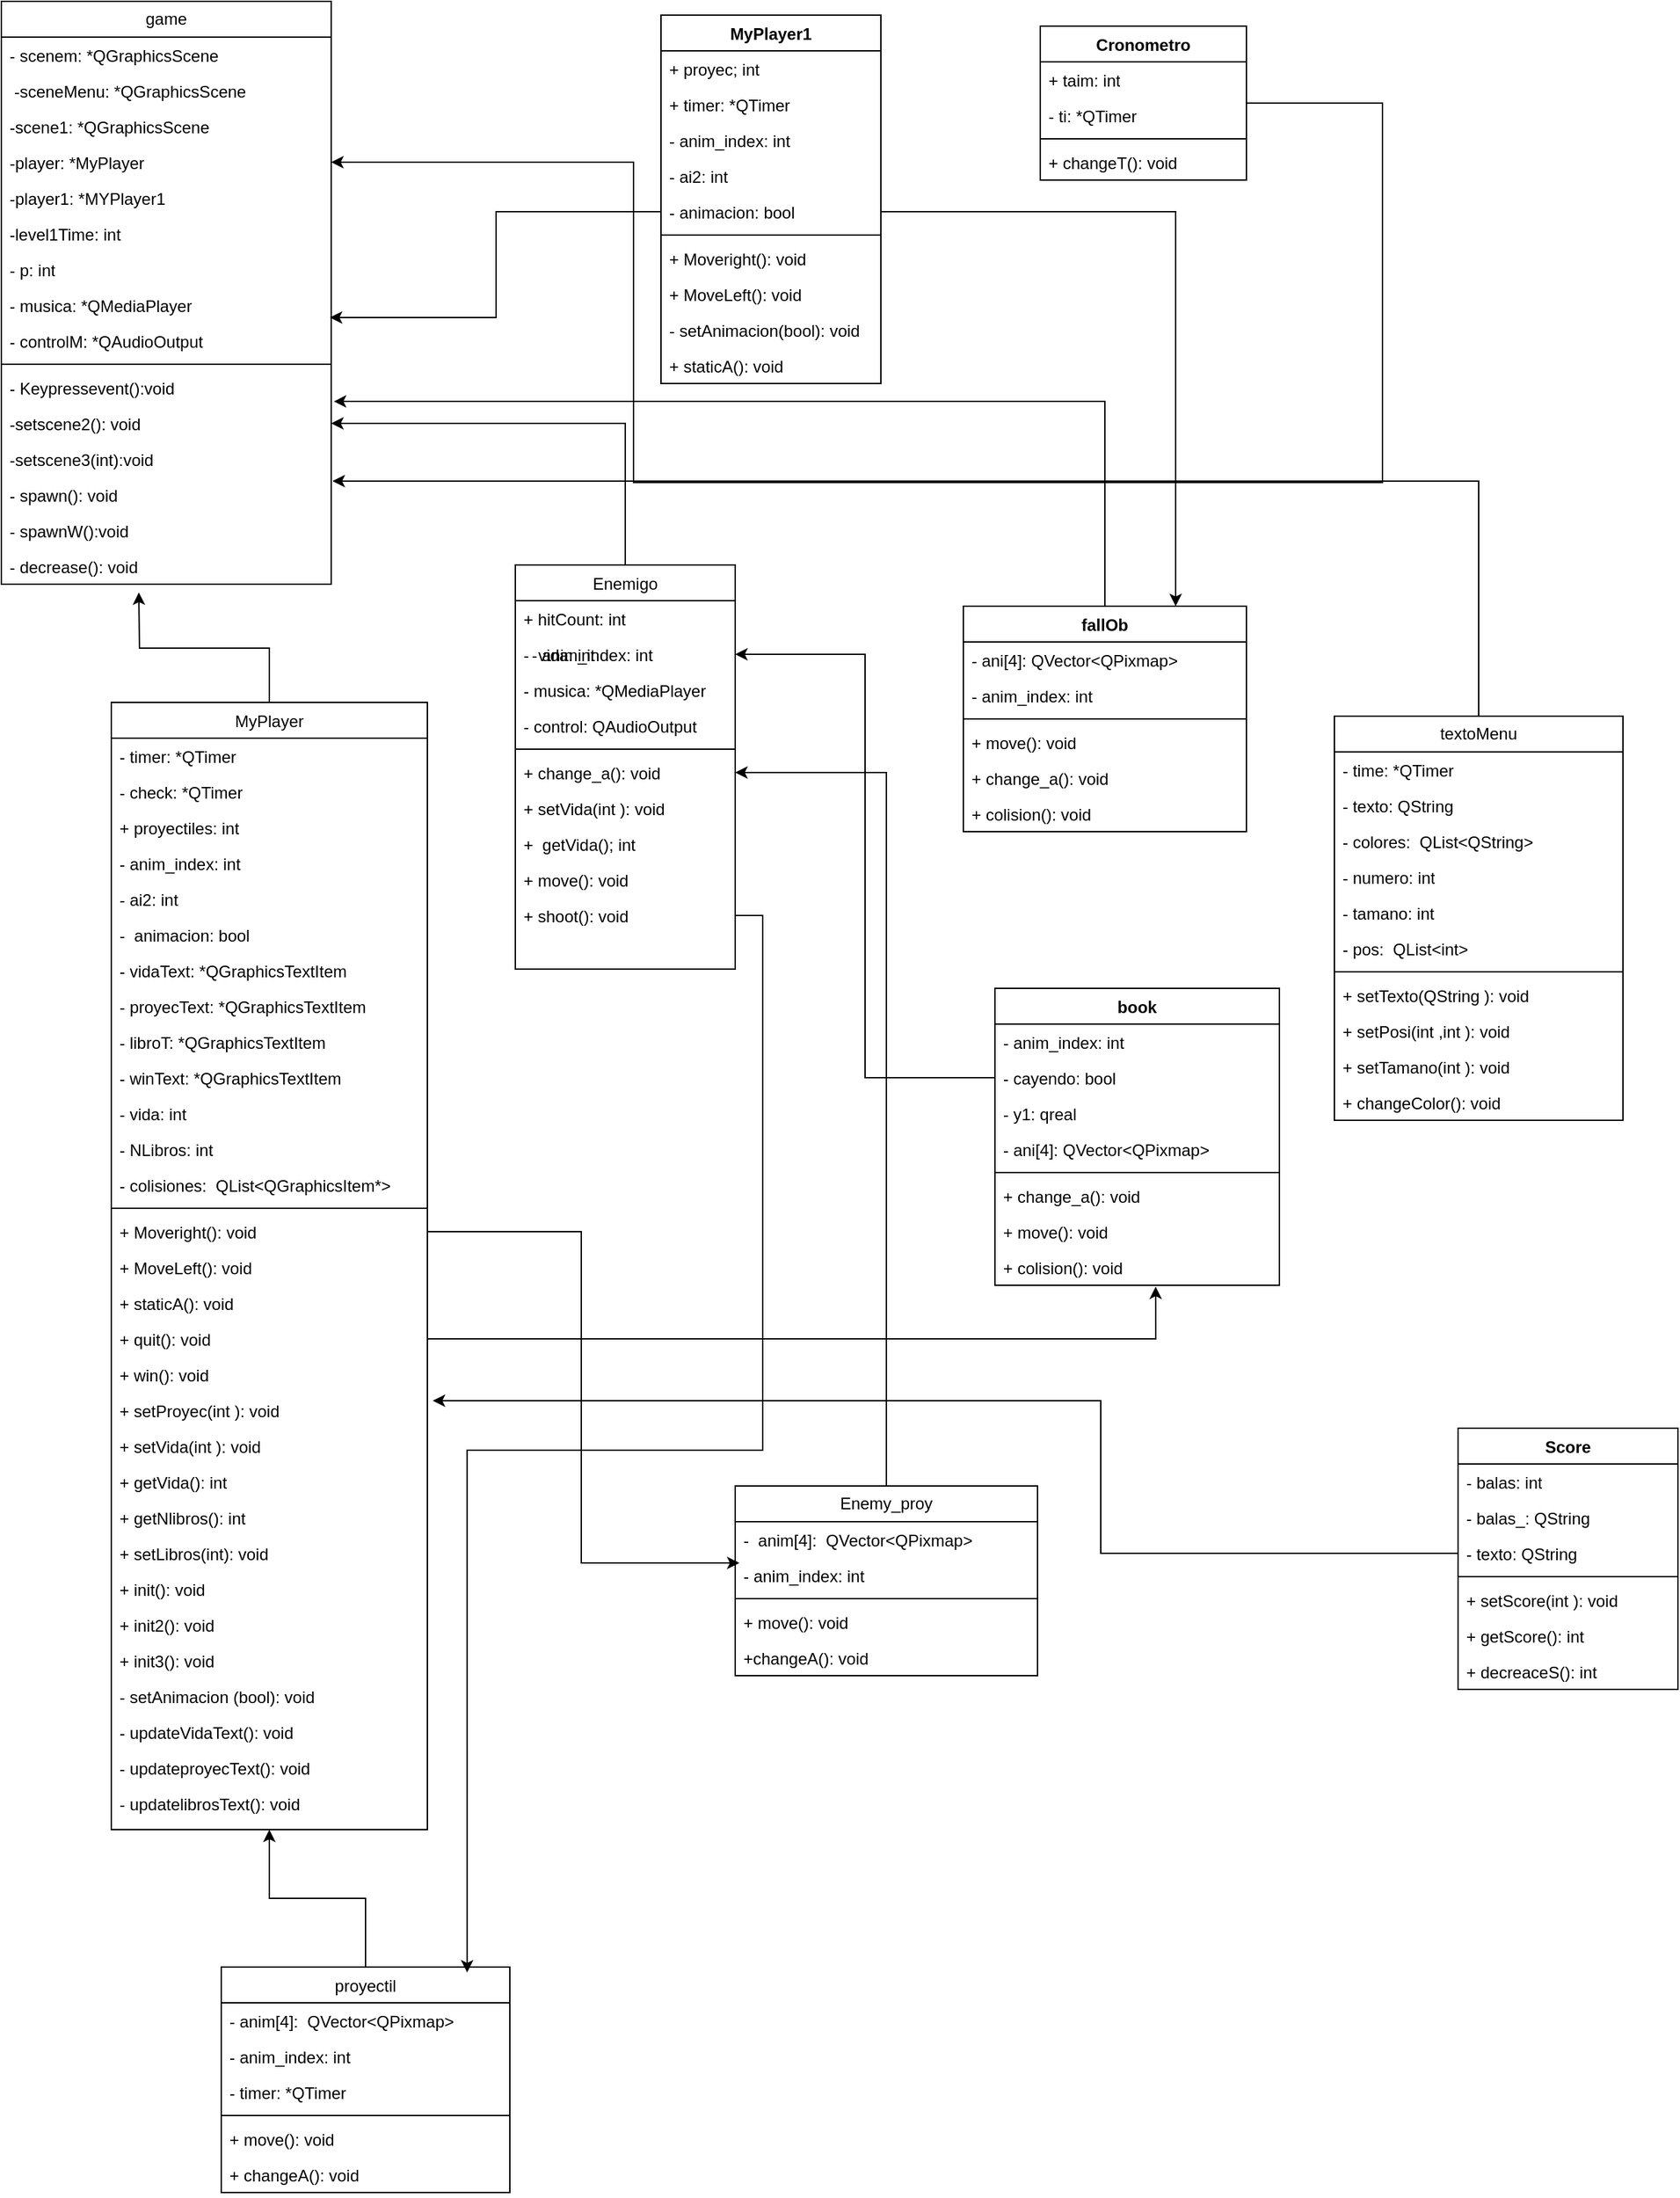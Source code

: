 <mxfile version="24.5.3" type="github">
  <diagram id="C5RBs43oDa-KdzZeNtuy" name="Page-1">
    <mxGraphModel dx="880" dy="508" grid="1" gridSize="10" guides="1" tooltips="1" connect="1" arrows="1" fold="1" page="1" pageScale="1" pageWidth="827" pageHeight="1169" math="0" shadow="0">
      <root>
        <mxCell id="WIyWlLk6GJQsqaUBKTNV-0" />
        <mxCell id="WIyWlLk6GJQsqaUBKTNV-1" parent="WIyWlLk6GJQsqaUBKTNV-0" />
        <mxCell id="uM_Ui89TfXtPDK_TG1Vt-86" style="edgeStyle=orthogonalEdgeStyle;rounded=0;orthogonalLoop=1;jettySize=auto;html=1;exitX=0.5;exitY=0;exitDx=0;exitDy=0;" edge="1" parent="WIyWlLk6GJQsqaUBKTNV-1" source="zkfFHV4jXpPFQw0GAbJ--6">
          <mxGeometry relative="1" as="geometry">
            <mxPoint x="140" y="430" as="targetPoint" />
          </mxGeometry>
        </mxCell>
        <mxCell id="zkfFHV4jXpPFQw0GAbJ--6" value="MyPlayer" style="swimlane;fontStyle=0;align=center;verticalAlign=top;childLayout=stackLayout;horizontal=1;startSize=26;horizontalStack=0;resizeParent=1;resizeLast=0;collapsible=1;marginBottom=0;rounded=0;shadow=0;strokeWidth=1;labelBackgroundColor=none;" parent="WIyWlLk6GJQsqaUBKTNV-1" vertex="1">
          <mxGeometry x="120" y="510" width="230" height="820" as="geometry">
            <mxRectangle x="120" y="510" width="160" height="26" as="alternateBounds" />
          </mxGeometry>
        </mxCell>
        <mxCell id="zkfFHV4jXpPFQw0GAbJ--7" value="- timer: *QTimer" style="text;align=left;verticalAlign=top;spacingLeft=4;spacingRight=4;overflow=hidden;rotatable=0;points=[[0,0.5],[1,0.5]];portConstraint=eastwest;labelBackgroundColor=none;" parent="zkfFHV4jXpPFQw0GAbJ--6" vertex="1">
          <mxGeometry y="26" width="230" height="26" as="geometry" />
        </mxCell>
        <mxCell id="zkfFHV4jXpPFQw0GAbJ--8" value="- check: *QTimer" style="text;align=left;verticalAlign=top;spacingLeft=4;spacingRight=4;overflow=hidden;rotatable=0;points=[[0,0.5],[1,0.5]];portConstraint=eastwest;rounded=0;shadow=0;html=0;labelBackgroundColor=none;" parent="zkfFHV4jXpPFQw0GAbJ--6" vertex="1">
          <mxGeometry y="52" width="230" height="26" as="geometry" />
        </mxCell>
        <mxCell id="uM_Ui89TfXtPDK_TG1Vt-34" value="+ proyectiles: int" style="text;strokeColor=none;fillColor=none;align=left;verticalAlign=top;spacingLeft=4;spacingRight=4;overflow=hidden;rotatable=0;points=[[0,0.5],[1,0.5]];portConstraint=eastwest;whiteSpace=wrap;html=1;" vertex="1" parent="zkfFHV4jXpPFQw0GAbJ--6">
          <mxGeometry y="78" width="230" height="26" as="geometry" />
        </mxCell>
        <mxCell id="uM_Ui89TfXtPDK_TG1Vt-37" value="-&amp;nbsp;anim_index: int" style="text;strokeColor=none;fillColor=none;align=left;verticalAlign=top;spacingLeft=4;spacingRight=4;overflow=hidden;rotatable=0;points=[[0,0.5],[1,0.5]];portConstraint=eastwest;whiteSpace=wrap;html=1;" vertex="1" parent="zkfFHV4jXpPFQw0GAbJ--6">
          <mxGeometry y="104" width="230" height="26" as="geometry" />
        </mxCell>
        <mxCell id="uM_Ui89TfXtPDK_TG1Vt-43" value="-&amp;nbsp;ai2: int" style="text;strokeColor=none;fillColor=none;align=left;verticalAlign=top;spacingLeft=4;spacingRight=4;overflow=hidden;rotatable=0;points=[[0,0.5],[1,0.5]];portConstraint=eastwest;whiteSpace=wrap;html=1;" vertex="1" parent="zkfFHV4jXpPFQw0GAbJ--6">
          <mxGeometry y="130" width="230" height="26" as="geometry" />
        </mxCell>
        <mxCell id="uM_Ui89TfXtPDK_TG1Vt-44" value="-&amp;nbsp; animacion: bool" style="text;strokeColor=none;fillColor=none;align=left;verticalAlign=top;spacingLeft=4;spacingRight=4;overflow=hidden;rotatable=0;points=[[0,0.5],[1,0.5]];portConstraint=eastwest;whiteSpace=wrap;html=1;" vertex="1" parent="zkfFHV4jXpPFQw0GAbJ--6">
          <mxGeometry y="156" width="230" height="26" as="geometry" />
        </mxCell>
        <mxCell id="uM_Ui89TfXtPDK_TG1Vt-45" value="- vidaText: *QGraphicsTextItem" style="text;strokeColor=none;fillColor=none;align=left;verticalAlign=top;spacingLeft=4;spacingRight=4;overflow=hidden;rotatable=0;points=[[0,0.5],[1,0.5]];portConstraint=eastwest;whiteSpace=wrap;html=1;" vertex="1" parent="zkfFHV4jXpPFQw0GAbJ--6">
          <mxGeometry y="182" width="230" height="26" as="geometry" />
        </mxCell>
        <mxCell id="uM_Ui89TfXtPDK_TG1Vt-46" value="-&amp;nbsp;proyecText: *QGraphicsTextItem" style="text;strokeColor=none;fillColor=none;align=left;verticalAlign=top;spacingLeft=4;spacingRight=4;overflow=hidden;rotatable=0;points=[[0,0.5],[1,0.5]];portConstraint=eastwest;whiteSpace=wrap;html=1;" vertex="1" parent="zkfFHV4jXpPFQw0GAbJ--6">
          <mxGeometry y="208" width="230" height="26" as="geometry" />
        </mxCell>
        <mxCell id="uM_Ui89TfXtPDK_TG1Vt-47" value="-&amp;nbsp;libroT: *QGraphicsTextItem" style="text;strokeColor=none;fillColor=none;align=left;verticalAlign=top;spacingLeft=4;spacingRight=4;overflow=hidden;rotatable=0;points=[[0,0.5],[1,0.5]];portConstraint=eastwest;whiteSpace=wrap;html=1;" vertex="1" parent="zkfFHV4jXpPFQw0GAbJ--6">
          <mxGeometry y="234" width="230" height="26" as="geometry" />
        </mxCell>
        <mxCell id="uM_Ui89TfXtPDK_TG1Vt-48" value="-&amp;nbsp;winText: *QGraphicsTextItem" style="text;strokeColor=none;fillColor=none;align=left;verticalAlign=top;spacingLeft=4;spacingRight=4;overflow=hidden;rotatable=0;points=[[0,0.5],[1,0.5]];portConstraint=eastwest;whiteSpace=wrap;html=1;" vertex="1" parent="zkfFHV4jXpPFQw0GAbJ--6">
          <mxGeometry y="260" width="230" height="26" as="geometry" />
        </mxCell>
        <mxCell id="uM_Ui89TfXtPDK_TG1Vt-49" value="- vida: int" style="text;strokeColor=none;fillColor=none;align=left;verticalAlign=top;spacingLeft=4;spacingRight=4;overflow=hidden;rotatable=0;points=[[0,0.5],[1,0.5]];portConstraint=eastwest;whiteSpace=wrap;html=1;" vertex="1" parent="zkfFHV4jXpPFQw0GAbJ--6">
          <mxGeometry y="286" width="230" height="26" as="geometry" />
        </mxCell>
        <mxCell id="uM_Ui89TfXtPDK_TG1Vt-50" value="- NLibros: int" style="text;strokeColor=none;fillColor=none;align=left;verticalAlign=top;spacingLeft=4;spacingRight=4;overflow=hidden;rotatable=0;points=[[0,0.5],[1,0.5]];portConstraint=eastwest;whiteSpace=wrap;html=1;" vertex="1" parent="zkfFHV4jXpPFQw0GAbJ--6">
          <mxGeometry y="312" width="230" height="26" as="geometry" />
        </mxCell>
        <mxCell id="uM_Ui89TfXtPDK_TG1Vt-51" value="- colisiones:&amp;nbsp;&amp;nbsp;QList&amp;lt;QGraphicsItem*&amp;gt;" style="text;strokeColor=none;fillColor=none;align=left;verticalAlign=top;spacingLeft=4;spacingRight=4;overflow=hidden;rotatable=0;points=[[0,0.5],[1,0.5]];portConstraint=eastwest;whiteSpace=wrap;html=1;" vertex="1" parent="zkfFHV4jXpPFQw0GAbJ--6">
          <mxGeometry y="338" width="230" height="26" as="geometry" />
        </mxCell>
        <mxCell id="zkfFHV4jXpPFQw0GAbJ--9" value="" style="line;html=1;strokeWidth=1;align=left;verticalAlign=middle;spacingTop=-1;spacingLeft=3;spacingRight=3;rotatable=0;labelPosition=right;points=[];portConstraint=eastwest;labelBackgroundColor=none;" parent="zkfFHV4jXpPFQw0GAbJ--6" vertex="1">
          <mxGeometry y="364" width="230" height="8" as="geometry" />
        </mxCell>
        <mxCell id="uM_Ui89TfXtPDK_TG1Vt-35" value="+ Moveright(): void" style="text;strokeColor=none;fillColor=none;align=left;verticalAlign=top;spacingLeft=4;spacingRight=4;overflow=hidden;rotatable=0;points=[[0,0.5],[1,0.5]];portConstraint=eastwest;whiteSpace=wrap;html=1;" vertex="1" parent="zkfFHV4jXpPFQw0GAbJ--6">
          <mxGeometry y="372" width="230" height="26" as="geometry" />
        </mxCell>
        <mxCell id="uM_Ui89TfXtPDK_TG1Vt-53" value="+ MoveLeft(): void" style="text;strokeColor=none;fillColor=none;align=left;verticalAlign=top;spacingLeft=4;spacingRight=4;overflow=hidden;rotatable=0;points=[[0,0.5],[1,0.5]];portConstraint=eastwest;whiteSpace=wrap;html=1;" vertex="1" parent="zkfFHV4jXpPFQw0GAbJ--6">
          <mxGeometry y="398" width="230" height="26" as="geometry" />
        </mxCell>
        <mxCell id="uM_Ui89TfXtPDK_TG1Vt-67" value="+ staticA(): void" style="text;strokeColor=none;fillColor=none;align=left;verticalAlign=top;spacingLeft=4;spacingRight=4;overflow=hidden;rotatable=0;points=[[0,0.5],[1,0.5]];portConstraint=eastwest;whiteSpace=wrap;html=1;" vertex="1" parent="zkfFHV4jXpPFQw0GAbJ--6">
          <mxGeometry y="424" width="230" height="26" as="geometry" />
        </mxCell>
        <mxCell id="uM_Ui89TfXtPDK_TG1Vt-68" value="+ quit(): void" style="text;strokeColor=none;fillColor=none;align=left;verticalAlign=top;spacingLeft=4;spacingRight=4;overflow=hidden;rotatable=0;points=[[0,0.5],[1,0.5]];portConstraint=eastwest;whiteSpace=wrap;html=1;" vertex="1" parent="zkfFHV4jXpPFQw0GAbJ--6">
          <mxGeometry y="450" width="230" height="26" as="geometry" />
        </mxCell>
        <mxCell id="uM_Ui89TfXtPDK_TG1Vt-69" value="+ win(): void" style="text;strokeColor=none;fillColor=none;align=left;verticalAlign=top;spacingLeft=4;spacingRight=4;overflow=hidden;rotatable=0;points=[[0,0.5],[1,0.5]];portConstraint=eastwest;whiteSpace=wrap;html=1;" vertex="1" parent="zkfFHV4jXpPFQw0GAbJ--6">
          <mxGeometry y="476" width="230" height="26" as="geometry" />
        </mxCell>
        <mxCell id="uM_Ui89TfXtPDK_TG1Vt-55" value="+&amp;nbsp;setProyec(int ): void" style="text;strokeColor=none;fillColor=none;align=left;verticalAlign=top;spacingLeft=4;spacingRight=4;overflow=hidden;rotatable=0;points=[[0,0.5],[1,0.5]];portConstraint=eastwest;whiteSpace=wrap;html=1;" vertex="1" parent="zkfFHV4jXpPFQw0GAbJ--6">
          <mxGeometry y="502" width="230" height="26" as="geometry" />
        </mxCell>
        <mxCell id="uM_Ui89TfXtPDK_TG1Vt-56" value="+&amp;nbsp;setVida(int ): void" style="text;strokeColor=none;fillColor=none;align=left;verticalAlign=top;spacingLeft=4;spacingRight=4;overflow=hidden;rotatable=0;points=[[0,0.5],[1,0.5]];portConstraint=eastwest;whiteSpace=wrap;html=1;" vertex="1" parent="zkfFHV4jXpPFQw0GAbJ--6">
          <mxGeometry y="528" width="230" height="26" as="geometry" />
        </mxCell>
        <mxCell id="uM_Ui89TfXtPDK_TG1Vt-57" value="+&amp;nbsp;getVida(): int" style="text;strokeColor=none;fillColor=none;align=left;verticalAlign=top;spacingLeft=4;spacingRight=4;overflow=hidden;rotatable=0;points=[[0,0.5],[1,0.5]];portConstraint=eastwest;whiteSpace=wrap;html=1;" vertex="1" parent="zkfFHV4jXpPFQw0GAbJ--6">
          <mxGeometry y="554" width="230" height="26" as="geometry" />
        </mxCell>
        <mxCell id="uM_Ui89TfXtPDK_TG1Vt-58" value="+&amp;nbsp;getNlibros(): int" style="text;strokeColor=none;fillColor=none;align=left;verticalAlign=top;spacingLeft=4;spacingRight=4;overflow=hidden;rotatable=0;points=[[0,0.5],[1,0.5]];portConstraint=eastwest;whiteSpace=wrap;html=1;" vertex="1" parent="zkfFHV4jXpPFQw0GAbJ--6">
          <mxGeometry y="580" width="230" height="26" as="geometry" />
        </mxCell>
        <mxCell id="uM_Ui89TfXtPDK_TG1Vt-59" value="+&amp;nbsp;setLibros(int): void" style="text;strokeColor=none;fillColor=none;align=left;verticalAlign=top;spacingLeft=4;spacingRight=4;overflow=hidden;rotatable=0;points=[[0,0.5],[1,0.5]];portConstraint=eastwest;whiteSpace=wrap;html=1;" vertex="1" parent="zkfFHV4jXpPFQw0GAbJ--6">
          <mxGeometry y="606" width="230" height="26" as="geometry" />
        </mxCell>
        <mxCell id="uM_Ui89TfXtPDK_TG1Vt-60" value="+&amp;nbsp;init(): void" style="text;strokeColor=none;fillColor=none;align=left;verticalAlign=top;spacingLeft=4;spacingRight=4;overflow=hidden;rotatable=0;points=[[0,0.5],[1,0.5]];portConstraint=eastwest;whiteSpace=wrap;html=1;" vertex="1" parent="zkfFHV4jXpPFQw0GAbJ--6">
          <mxGeometry y="632" width="230" height="26" as="geometry" />
        </mxCell>
        <mxCell id="uM_Ui89TfXtPDK_TG1Vt-61" value="+ init2(): void" style="text;strokeColor=none;fillColor=none;align=left;verticalAlign=top;spacingLeft=4;spacingRight=4;overflow=hidden;rotatable=0;points=[[0,0.5],[1,0.5]];portConstraint=eastwest;whiteSpace=wrap;html=1;" vertex="1" parent="zkfFHV4jXpPFQw0GAbJ--6">
          <mxGeometry y="658" width="230" height="26" as="geometry" />
        </mxCell>
        <mxCell id="uM_Ui89TfXtPDK_TG1Vt-62" value="+ init3(): void" style="text;strokeColor=none;fillColor=none;align=left;verticalAlign=top;spacingLeft=4;spacingRight=4;overflow=hidden;rotatable=0;points=[[0,0.5],[1,0.5]];portConstraint=eastwest;whiteSpace=wrap;html=1;" vertex="1" parent="zkfFHV4jXpPFQw0GAbJ--6">
          <mxGeometry y="684" width="230" height="26" as="geometry" />
        </mxCell>
        <mxCell id="uM_Ui89TfXtPDK_TG1Vt-63" value="- setAnimacion (bool): void" style="text;strokeColor=none;fillColor=none;align=left;verticalAlign=top;spacingLeft=4;spacingRight=4;overflow=hidden;rotatable=0;points=[[0,0.5],[1,0.5]];portConstraint=eastwest;whiteSpace=wrap;html=1;" vertex="1" parent="zkfFHV4jXpPFQw0GAbJ--6">
          <mxGeometry y="710" width="230" height="26" as="geometry" />
        </mxCell>
        <mxCell id="uM_Ui89TfXtPDK_TG1Vt-64" value="-&amp;nbsp;updateVidaText(): void" style="text;strokeColor=none;fillColor=none;align=left;verticalAlign=top;spacingLeft=4;spacingRight=4;overflow=hidden;rotatable=0;points=[[0,0.5],[1,0.5]];portConstraint=eastwest;whiteSpace=wrap;html=1;" vertex="1" parent="zkfFHV4jXpPFQw0GAbJ--6">
          <mxGeometry y="736" width="230" height="26" as="geometry" />
        </mxCell>
        <mxCell id="uM_Ui89TfXtPDK_TG1Vt-65" value="- updateproyecText(): void" style="text;strokeColor=none;fillColor=none;align=left;verticalAlign=top;spacingLeft=4;spacingRight=4;overflow=hidden;rotatable=0;points=[[0,0.5],[1,0.5]];portConstraint=eastwest;whiteSpace=wrap;html=1;" vertex="1" parent="zkfFHV4jXpPFQw0GAbJ--6">
          <mxGeometry y="762" width="230" height="26" as="geometry" />
        </mxCell>
        <mxCell id="uM_Ui89TfXtPDK_TG1Vt-66" value="- updatelibrosText(): void" style="text;strokeColor=none;fillColor=none;align=left;verticalAlign=top;spacingLeft=4;spacingRight=4;overflow=hidden;rotatable=0;points=[[0,0.5],[1,0.5]];portConstraint=eastwest;whiteSpace=wrap;html=1;" vertex="1" parent="zkfFHV4jXpPFQw0GAbJ--6">
          <mxGeometry y="788" width="230" height="26" as="geometry" />
        </mxCell>
        <mxCell id="uM_Ui89TfXtPDK_TG1Vt-87" style="edgeStyle=orthogonalEdgeStyle;rounded=0;orthogonalLoop=1;jettySize=auto;html=1;" edge="1" parent="WIyWlLk6GJQsqaUBKTNV-1" source="zkfFHV4jXpPFQw0GAbJ--13" target="uM_Ui89TfXtPDK_TG1Vt-18">
          <mxGeometry relative="1" as="geometry" />
        </mxCell>
        <mxCell id="zkfFHV4jXpPFQw0GAbJ--13" value="Enemigo" style="swimlane;fontStyle=0;align=center;verticalAlign=top;childLayout=stackLayout;horizontal=1;startSize=26;horizontalStack=0;resizeParent=1;resizeLast=0;collapsible=1;marginBottom=0;rounded=0;shadow=0;strokeWidth=1;labelBackgroundColor=none;" parent="WIyWlLk6GJQsqaUBKTNV-1" vertex="1">
          <mxGeometry x="414" y="410" width="160" height="294" as="geometry">
            <mxRectangle x="414" y="490" width="170" height="26" as="alternateBounds" />
          </mxGeometry>
        </mxCell>
        <mxCell id="zkfFHV4jXpPFQw0GAbJ--14" value="+ hitCount: int" style="text;align=left;verticalAlign=top;spacingLeft=4;spacingRight=4;overflow=hidden;rotatable=0;points=[[0,0.5],[1,0.5]];portConstraint=eastwest;labelBackgroundColor=none;" parent="zkfFHV4jXpPFQw0GAbJ--13" vertex="1">
          <mxGeometry y="26" width="160" height="26" as="geometry" />
        </mxCell>
        <mxCell id="uM_Ui89TfXtPDK_TG1Vt-71" value="-&amp;nbsp;&amp;nbsp;vida: int" style="text;strokeColor=none;fillColor=none;align=left;verticalAlign=top;spacingLeft=4;spacingRight=4;overflow=hidden;rotatable=0;points=[[0,0.5],[1,0.5]];portConstraint=eastwest;whiteSpace=wrap;html=1;" vertex="1" parent="zkfFHV4jXpPFQw0GAbJ--13">
          <mxGeometry y="52" width="160" height="26" as="geometry" />
        </mxCell>
        <mxCell id="uM_Ui89TfXtPDK_TG1Vt-72" value="-&amp;nbsp;musica: *QMediaPlayer" style="text;strokeColor=none;fillColor=none;align=left;verticalAlign=top;spacingLeft=4;spacingRight=4;overflow=hidden;rotatable=0;points=[[0,0.5],[1,0.5]];portConstraint=eastwest;whiteSpace=wrap;html=1;" vertex="1" parent="zkfFHV4jXpPFQw0GAbJ--13">
          <mxGeometry y="78" width="160" height="26" as="geometry" />
        </mxCell>
        <mxCell id="uM_Ui89TfXtPDK_TG1Vt-73" value="- control: QAudioOutput" style="text;strokeColor=none;fillColor=none;align=left;verticalAlign=top;spacingLeft=4;spacingRight=4;overflow=hidden;rotatable=0;points=[[0,0.5],[1,0.5]];portConstraint=eastwest;whiteSpace=wrap;html=1;" vertex="1" parent="zkfFHV4jXpPFQw0GAbJ--13">
          <mxGeometry y="104" width="160" height="26" as="geometry" />
        </mxCell>
        <mxCell id="uM_Ui89TfXtPDK_TG1Vt-77" value="" style="line;strokeWidth=1;fillColor=none;align=left;verticalAlign=middle;spacingTop=-1;spacingLeft=3;spacingRight=3;rotatable=0;labelPosition=right;points=[];portConstraint=eastwest;strokeColor=inherit;" vertex="1" parent="zkfFHV4jXpPFQw0GAbJ--13">
          <mxGeometry y="130" width="160" height="8" as="geometry" />
        </mxCell>
        <mxCell id="uM_Ui89TfXtPDK_TG1Vt-76" value="+ change_a(): void" style="text;strokeColor=none;fillColor=none;align=left;verticalAlign=top;spacingLeft=4;spacingRight=4;overflow=hidden;rotatable=0;points=[[0,0.5],[1,0.5]];portConstraint=eastwest;whiteSpace=wrap;html=1;" vertex="1" parent="zkfFHV4jXpPFQw0GAbJ--13">
          <mxGeometry y="138" width="160" height="26" as="geometry" />
        </mxCell>
        <mxCell id="uM_Ui89TfXtPDK_TG1Vt-78" value="+&amp;nbsp;setVida(int ): void" style="text;strokeColor=none;fillColor=none;align=left;verticalAlign=top;spacingLeft=4;spacingRight=4;overflow=hidden;rotatable=0;points=[[0,0.5],[1,0.5]];portConstraint=eastwest;whiteSpace=wrap;html=1;" vertex="1" parent="zkfFHV4jXpPFQw0GAbJ--13">
          <mxGeometry y="164" width="160" height="26" as="geometry" />
        </mxCell>
        <mxCell id="uM_Ui89TfXtPDK_TG1Vt-79" value="+&amp;nbsp;&amp;nbsp;getVida(); int" style="text;strokeColor=none;fillColor=none;align=left;verticalAlign=top;spacingLeft=4;spacingRight=4;overflow=hidden;rotatable=0;points=[[0,0.5],[1,0.5]];portConstraint=eastwest;whiteSpace=wrap;html=1;" vertex="1" parent="zkfFHV4jXpPFQw0GAbJ--13">
          <mxGeometry y="190" width="160" height="26" as="geometry" />
        </mxCell>
        <mxCell id="uM_Ui89TfXtPDK_TG1Vt-80" value="+ move(): void" style="text;strokeColor=none;fillColor=none;align=left;verticalAlign=top;spacingLeft=4;spacingRight=4;overflow=hidden;rotatable=0;points=[[0,0.5],[1,0.5]];portConstraint=eastwest;whiteSpace=wrap;html=1;" vertex="1" parent="zkfFHV4jXpPFQw0GAbJ--13">
          <mxGeometry y="216" width="160" height="26" as="geometry" />
        </mxCell>
        <mxCell id="uM_Ui89TfXtPDK_TG1Vt-81" value="+ shoot(): void" style="text;strokeColor=none;fillColor=none;align=left;verticalAlign=top;spacingLeft=4;spacingRight=4;overflow=hidden;rotatable=0;points=[[0,0.5],[1,0.5]];portConstraint=eastwest;whiteSpace=wrap;html=1;" vertex="1" parent="zkfFHV4jXpPFQw0GAbJ--13">
          <mxGeometry y="242" width="160" height="26" as="geometry" />
        </mxCell>
        <mxCell id="uM_Ui89TfXtPDK_TG1Vt-88" style="edgeStyle=orthogonalEdgeStyle;rounded=0;orthogonalLoop=1;jettySize=auto;html=1;" edge="1" parent="WIyWlLk6GJQsqaUBKTNV-1" source="zkfFHV4jXpPFQw0GAbJ--17" target="zkfFHV4jXpPFQw0GAbJ--6">
          <mxGeometry relative="1" as="geometry" />
        </mxCell>
        <mxCell id="zkfFHV4jXpPFQw0GAbJ--17" value="proyectil" style="swimlane;fontStyle=0;align=center;verticalAlign=top;childLayout=stackLayout;horizontal=1;startSize=26;horizontalStack=0;resizeParent=1;resizeLast=0;collapsible=1;marginBottom=0;rounded=0;shadow=0;strokeWidth=1;labelBackgroundColor=none;" parent="WIyWlLk6GJQsqaUBKTNV-1" vertex="1">
          <mxGeometry x="200" y="1430" width="210" height="164" as="geometry">
            <mxRectangle x="650" y="120" width="160" height="26" as="alternateBounds" />
          </mxGeometry>
        </mxCell>
        <mxCell id="zkfFHV4jXpPFQw0GAbJ--18" value="- anim[4]:  QVector&lt;QPixmap&gt;" style="text;align=left;verticalAlign=top;spacingLeft=4;spacingRight=4;overflow=hidden;rotatable=0;points=[[0,0.5],[1,0.5]];portConstraint=eastwest;labelBackgroundColor=none;" parent="zkfFHV4jXpPFQw0GAbJ--17" vertex="1">
          <mxGeometry y="26" width="210" height="26" as="geometry" />
        </mxCell>
        <mxCell id="zkfFHV4jXpPFQw0GAbJ--19" value="- anim_index: int" style="text;align=left;verticalAlign=top;spacingLeft=4;spacingRight=4;overflow=hidden;rotatable=0;points=[[0,0.5],[1,0.5]];portConstraint=eastwest;rounded=0;shadow=0;html=0;labelBackgroundColor=none;" parent="zkfFHV4jXpPFQw0GAbJ--17" vertex="1">
          <mxGeometry y="52" width="210" height="26" as="geometry" />
        </mxCell>
        <mxCell id="uM_Ui89TfXtPDK_TG1Vt-85" value="- timer: *QTimer" style="text;strokeColor=none;fillColor=none;align=left;verticalAlign=top;spacingLeft=4;spacingRight=4;overflow=hidden;rotatable=0;points=[[0,0.5],[1,0.5]];portConstraint=eastwest;whiteSpace=wrap;html=1;" vertex="1" parent="zkfFHV4jXpPFQw0GAbJ--17">
          <mxGeometry y="78" width="210" height="26" as="geometry" />
        </mxCell>
        <mxCell id="uM_Ui89TfXtPDK_TG1Vt-84" value="" style="line;strokeWidth=1;fillColor=none;align=left;verticalAlign=middle;spacingTop=-1;spacingLeft=3;spacingRight=3;rotatable=0;labelPosition=right;points=[];portConstraint=eastwest;strokeColor=inherit;" vertex="1" parent="zkfFHV4jXpPFQw0GAbJ--17">
          <mxGeometry y="104" width="210" height="8" as="geometry" />
        </mxCell>
        <mxCell id="zkfFHV4jXpPFQw0GAbJ--20" value="+ move(): void" style="text;align=left;verticalAlign=top;spacingLeft=4;spacingRight=4;overflow=hidden;rotatable=0;points=[[0,0.5],[1,0.5]];portConstraint=eastwest;rounded=0;shadow=0;html=0;labelBackgroundColor=none;" parent="zkfFHV4jXpPFQw0GAbJ--17" vertex="1">
          <mxGeometry y="112" width="210" height="26" as="geometry" />
        </mxCell>
        <mxCell id="zkfFHV4jXpPFQw0GAbJ--25" value="+ changeA(): void" style="text;align=left;verticalAlign=top;spacingLeft=4;spacingRight=4;overflow=hidden;rotatable=0;points=[[0,0.5],[1,0.5]];portConstraint=eastwest;labelBackgroundColor=none;" parent="zkfFHV4jXpPFQw0GAbJ--17" vertex="1">
          <mxGeometry y="138" width="210" height="26" as="geometry" />
        </mxCell>
        <mxCell id="uM_Ui89TfXtPDK_TG1Vt-8" value="game" style="swimlane;fontStyle=0;childLayout=stackLayout;horizontal=1;startSize=26;fillColor=none;horizontalStack=0;resizeParent=1;resizeParentMax=0;resizeLast=0;collapsible=1;marginBottom=0;whiteSpace=wrap;html=1;" vertex="1" parent="WIyWlLk6GJQsqaUBKTNV-1">
          <mxGeometry x="40" width="240" height="424" as="geometry">
            <mxRectangle x="40" width="70" height="30" as="alternateBounds" />
          </mxGeometry>
        </mxCell>
        <mxCell id="uM_Ui89TfXtPDK_TG1Vt-9" value="- scenem: *QGraphicsScene" style="text;strokeColor=none;fillColor=none;align=left;verticalAlign=top;spacingLeft=4;spacingRight=4;overflow=hidden;rotatable=0;points=[[0,0.5],[1,0.5]];portConstraint=eastwest;whiteSpace=wrap;html=1;" vertex="1" parent="uM_Ui89TfXtPDK_TG1Vt-8">
          <mxGeometry y="26" width="240" height="26" as="geometry" />
        </mxCell>
        <mxCell id="uM_Ui89TfXtPDK_TG1Vt-10" value="&amp;nbsp;-sceneMenu: *QGraphicsScene" style="text;strokeColor=none;fillColor=none;align=left;verticalAlign=top;spacingLeft=4;spacingRight=4;overflow=hidden;rotatable=0;points=[[0,0.5],[1,0.5]];portConstraint=eastwest;whiteSpace=wrap;html=1;" vertex="1" parent="uM_Ui89TfXtPDK_TG1Vt-8">
          <mxGeometry y="52" width="240" height="26" as="geometry" />
        </mxCell>
        <mxCell id="uM_Ui89TfXtPDK_TG1Vt-14" value="-scene1: *QGraphicsScene" style="text;strokeColor=none;fillColor=none;align=left;verticalAlign=top;spacingLeft=4;spacingRight=4;overflow=hidden;rotatable=0;points=[[0,0.5],[1,0.5]];portConstraint=eastwest;whiteSpace=wrap;html=1;" vertex="1" parent="uM_Ui89TfXtPDK_TG1Vt-8">
          <mxGeometry y="78" width="240" height="26" as="geometry" />
        </mxCell>
        <mxCell id="uM_Ui89TfXtPDK_TG1Vt-11" value="-player: *MyPlayer" style="text;strokeColor=none;fillColor=none;align=left;verticalAlign=top;spacingLeft=4;spacingRight=4;overflow=hidden;rotatable=0;points=[[0,0.5],[1,0.5]];portConstraint=eastwest;whiteSpace=wrap;html=1;container=0;" vertex="1" parent="uM_Ui89TfXtPDK_TG1Vt-8">
          <mxGeometry y="104" width="240" height="26" as="geometry" />
        </mxCell>
        <mxCell id="uM_Ui89TfXtPDK_TG1Vt-17" value="-player1: *MYPlayer1" style="text;strokeColor=none;fillColor=none;align=left;verticalAlign=top;spacingLeft=4;spacingRight=4;overflow=hidden;rotatable=0;points=[[0,0.5],[1,0.5]];portConstraint=eastwest;whiteSpace=wrap;html=1;" vertex="1" parent="uM_Ui89TfXtPDK_TG1Vt-8">
          <mxGeometry y="130" width="240" height="26" as="geometry" />
        </mxCell>
        <mxCell id="uM_Ui89TfXtPDK_TG1Vt-24" value="-level1Time: int" style="text;strokeColor=none;fillColor=none;align=left;verticalAlign=top;spacingLeft=4;spacingRight=4;overflow=hidden;rotatable=0;points=[[0,0.5],[1,0.5]];portConstraint=eastwest;whiteSpace=wrap;html=1;" vertex="1" parent="uM_Ui89TfXtPDK_TG1Vt-8">
          <mxGeometry y="156" width="240" height="26" as="geometry" />
        </mxCell>
        <mxCell id="uM_Ui89TfXtPDK_TG1Vt-25" value="- p: int" style="text;strokeColor=none;fillColor=none;align=left;verticalAlign=top;spacingLeft=4;spacingRight=4;overflow=hidden;rotatable=0;points=[[0,0.5],[1,0.5]];portConstraint=eastwest;whiteSpace=wrap;html=1;" vertex="1" parent="uM_Ui89TfXtPDK_TG1Vt-8">
          <mxGeometry y="182" width="240" height="26" as="geometry" />
        </mxCell>
        <mxCell id="uM_Ui89TfXtPDK_TG1Vt-26" value="- musica: *QMediaPlayer" style="text;strokeColor=none;fillColor=none;align=left;verticalAlign=top;spacingLeft=4;spacingRight=4;overflow=hidden;rotatable=0;points=[[0,0.5],[1,0.5]];portConstraint=eastwest;whiteSpace=wrap;html=1;" vertex="1" parent="uM_Ui89TfXtPDK_TG1Vt-8">
          <mxGeometry y="208" width="240" height="26" as="geometry" />
        </mxCell>
        <mxCell id="uM_Ui89TfXtPDK_TG1Vt-27" value="- controlM: *QAudioOutput" style="text;strokeColor=none;fillColor=none;align=left;verticalAlign=top;spacingLeft=4;spacingRight=4;overflow=hidden;rotatable=0;points=[[0,0.5],[1,0.5]];portConstraint=eastwest;whiteSpace=wrap;html=1;" vertex="1" parent="uM_Ui89TfXtPDK_TG1Vt-8">
          <mxGeometry y="234" width="240" height="26" as="geometry" />
        </mxCell>
        <mxCell id="uM_Ui89TfXtPDK_TG1Vt-32" value="" style="line;strokeWidth=1;fillColor=none;align=left;verticalAlign=middle;spacingTop=-1;spacingLeft=3;spacingRight=3;rotatable=0;labelPosition=right;points=[];portConstraint=eastwest;strokeColor=inherit;" vertex="1" parent="uM_Ui89TfXtPDK_TG1Vt-8">
          <mxGeometry y="260" width="240" height="8" as="geometry" />
        </mxCell>
        <mxCell id="uM_Ui89TfXtPDK_TG1Vt-28" value="- Keypressevent():void" style="text;strokeColor=none;fillColor=none;align=left;verticalAlign=top;spacingLeft=4;spacingRight=4;overflow=hidden;rotatable=0;points=[[0,0.5],[1,0.5]];portConstraint=eastwest;whiteSpace=wrap;html=1;" vertex="1" parent="uM_Ui89TfXtPDK_TG1Vt-8">
          <mxGeometry y="268" width="240" height="26" as="geometry" />
        </mxCell>
        <mxCell id="uM_Ui89TfXtPDK_TG1Vt-18" value="-setscene2(): void" style="text;strokeColor=none;fillColor=none;align=left;verticalAlign=top;spacingLeft=4;spacingRight=4;overflow=hidden;rotatable=0;points=[[0,0.5],[1,0.5]];portConstraint=eastwest;whiteSpace=wrap;html=1;" vertex="1" parent="uM_Ui89TfXtPDK_TG1Vt-8">
          <mxGeometry y="294" width="240" height="26" as="geometry" />
        </mxCell>
        <mxCell id="uM_Ui89TfXtPDK_TG1Vt-21" value="-setscene3(int):void" style="text;strokeColor=none;fillColor=none;align=left;verticalAlign=top;spacingLeft=4;spacingRight=4;overflow=hidden;rotatable=0;points=[[0,0.5],[1,0.5]];portConstraint=eastwest;whiteSpace=wrap;html=1;" vertex="1" parent="uM_Ui89TfXtPDK_TG1Vt-8">
          <mxGeometry y="320" width="240" height="26" as="geometry" />
        </mxCell>
        <mxCell id="uM_Ui89TfXtPDK_TG1Vt-29" value="- spawn(): void" style="text;strokeColor=none;fillColor=none;align=left;verticalAlign=top;spacingLeft=4;spacingRight=4;overflow=hidden;rotatable=0;points=[[0,0.5],[1,0.5]];portConstraint=eastwest;whiteSpace=wrap;html=1;" vertex="1" parent="uM_Ui89TfXtPDK_TG1Vt-8">
          <mxGeometry y="346" width="240" height="26" as="geometry" />
        </mxCell>
        <mxCell id="uM_Ui89TfXtPDK_TG1Vt-30" value="- spawnW():void" style="text;strokeColor=none;fillColor=none;align=left;verticalAlign=top;spacingLeft=4;spacingRight=4;overflow=hidden;rotatable=0;points=[[0,0.5],[1,0.5]];portConstraint=eastwest;whiteSpace=wrap;html=1;" vertex="1" parent="uM_Ui89TfXtPDK_TG1Vt-8">
          <mxGeometry y="372" width="240" height="26" as="geometry" />
        </mxCell>
        <mxCell id="uM_Ui89TfXtPDK_TG1Vt-31" value="- decrease(): void" style="text;strokeColor=none;fillColor=none;align=left;verticalAlign=top;spacingLeft=4;spacingRight=4;overflow=hidden;rotatable=0;points=[[0,0.5],[1,0.5]];portConstraint=eastwest;whiteSpace=wrap;html=1;" vertex="1" parent="uM_Ui89TfXtPDK_TG1Vt-8">
          <mxGeometry y="398" width="240" height="26" as="geometry" />
        </mxCell>
        <mxCell id="uM_Ui89TfXtPDK_TG1Vt-90" value="MyPlayer1" style="swimlane;fontStyle=1;align=center;verticalAlign=top;childLayout=stackLayout;horizontal=1;startSize=26;horizontalStack=0;resizeParent=1;resizeParentMax=0;resizeLast=0;collapsible=1;marginBottom=0;whiteSpace=wrap;html=1;" vertex="1" parent="WIyWlLk6GJQsqaUBKTNV-1">
          <mxGeometry x="520" y="10" width="160" height="268" as="geometry">
            <mxRectangle x="520" y="10" width="100" height="30" as="alternateBounds" />
          </mxGeometry>
        </mxCell>
        <mxCell id="uM_Ui89TfXtPDK_TG1Vt-91" value="+ proyec; int" style="text;strokeColor=none;fillColor=none;align=left;verticalAlign=top;spacingLeft=4;spacingRight=4;overflow=hidden;rotatable=0;points=[[0,0.5],[1,0.5]];portConstraint=eastwest;whiteSpace=wrap;html=1;" vertex="1" parent="uM_Ui89TfXtPDK_TG1Vt-90">
          <mxGeometry y="26" width="160" height="26" as="geometry" />
        </mxCell>
        <mxCell id="uM_Ui89TfXtPDK_TG1Vt-94" value="+ timer: *QTimer" style="text;strokeColor=none;fillColor=none;align=left;verticalAlign=top;spacingLeft=4;spacingRight=4;overflow=hidden;rotatable=0;points=[[0,0.5],[1,0.5]];portConstraint=eastwest;whiteSpace=wrap;html=1;" vertex="1" parent="uM_Ui89TfXtPDK_TG1Vt-90">
          <mxGeometry y="52" width="160" height="26" as="geometry" />
        </mxCell>
        <mxCell id="uM_Ui89TfXtPDK_TG1Vt-95" value="- anim_index: int" style="text;strokeColor=none;fillColor=none;align=left;verticalAlign=top;spacingLeft=4;spacingRight=4;overflow=hidden;rotatable=0;points=[[0,0.5],[1,0.5]];portConstraint=eastwest;whiteSpace=wrap;html=1;" vertex="1" parent="uM_Ui89TfXtPDK_TG1Vt-90">
          <mxGeometry y="78" width="160" height="26" as="geometry" />
        </mxCell>
        <mxCell id="uM_Ui89TfXtPDK_TG1Vt-96" value="-&amp;nbsp;ai2: int" style="text;strokeColor=none;fillColor=none;align=left;verticalAlign=top;spacingLeft=4;spacingRight=4;overflow=hidden;rotatable=0;points=[[0,0.5],[1,0.5]];portConstraint=eastwest;whiteSpace=wrap;html=1;" vertex="1" parent="uM_Ui89TfXtPDK_TG1Vt-90">
          <mxGeometry y="104" width="160" height="26" as="geometry" />
        </mxCell>
        <mxCell id="uM_Ui89TfXtPDK_TG1Vt-97" value="- animacion: bool" style="text;strokeColor=none;fillColor=none;align=left;verticalAlign=top;spacingLeft=4;spacingRight=4;overflow=hidden;rotatable=0;points=[[0,0.5],[1,0.5]];portConstraint=eastwest;whiteSpace=wrap;html=1;" vertex="1" parent="uM_Ui89TfXtPDK_TG1Vt-90">
          <mxGeometry y="130" width="160" height="26" as="geometry" />
        </mxCell>
        <mxCell id="uM_Ui89TfXtPDK_TG1Vt-92" value="" style="line;strokeWidth=1;fillColor=none;align=left;verticalAlign=middle;spacingTop=-1;spacingLeft=3;spacingRight=3;rotatable=0;labelPosition=right;points=[];portConstraint=eastwest;strokeColor=inherit;" vertex="1" parent="uM_Ui89TfXtPDK_TG1Vt-90">
          <mxGeometry y="156" width="160" height="8" as="geometry" />
        </mxCell>
        <mxCell id="uM_Ui89TfXtPDK_TG1Vt-93" value="+&amp;nbsp;Moveright(): void" style="text;strokeColor=none;fillColor=none;align=left;verticalAlign=top;spacingLeft=4;spacingRight=4;overflow=hidden;rotatable=0;points=[[0,0.5],[1,0.5]];portConstraint=eastwest;whiteSpace=wrap;html=1;" vertex="1" parent="uM_Ui89TfXtPDK_TG1Vt-90">
          <mxGeometry y="164" width="160" height="26" as="geometry" />
        </mxCell>
        <mxCell id="uM_Ui89TfXtPDK_TG1Vt-98" value="+&amp;nbsp;MoveLeft(): void" style="text;strokeColor=none;fillColor=none;align=left;verticalAlign=top;spacingLeft=4;spacingRight=4;overflow=hidden;rotatable=0;points=[[0,0.5],[1,0.5]];portConstraint=eastwest;whiteSpace=wrap;html=1;" vertex="1" parent="uM_Ui89TfXtPDK_TG1Vt-90">
          <mxGeometry y="190" width="160" height="26" as="geometry" />
        </mxCell>
        <mxCell id="uM_Ui89TfXtPDK_TG1Vt-99" value="- setAnimacion(bool): void" style="text;strokeColor=none;fillColor=none;align=left;verticalAlign=top;spacingLeft=4;spacingRight=4;overflow=hidden;rotatable=0;points=[[0,0.5],[1,0.5]];portConstraint=eastwest;whiteSpace=wrap;html=1;" vertex="1" parent="uM_Ui89TfXtPDK_TG1Vt-90">
          <mxGeometry y="216" width="160" height="26" as="geometry" />
        </mxCell>
        <mxCell id="uM_Ui89TfXtPDK_TG1Vt-100" value="+&amp;nbsp;staticA(): void" style="text;strokeColor=none;fillColor=none;align=left;verticalAlign=top;spacingLeft=4;spacingRight=4;overflow=hidden;rotatable=0;points=[[0,0.5],[1,0.5]];portConstraint=eastwest;whiteSpace=wrap;html=1;" vertex="1" parent="uM_Ui89TfXtPDK_TG1Vt-90">
          <mxGeometry y="242" width="160" height="26" as="geometry" />
        </mxCell>
        <mxCell id="uM_Ui89TfXtPDK_TG1Vt-101" style="edgeStyle=orthogonalEdgeStyle;rounded=0;orthogonalLoop=1;jettySize=auto;html=1;entryX=0.996;entryY=-0.154;entryDx=0;entryDy=0;entryPerimeter=0;" edge="1" parent="WIyWlLk6GJQsqaUBKTNV-1" source="uM_Ui89TfXtPDK_TG1Vt-97" target="uM_Ui89TfXtPDK_TG1Vt-27">
          <mxGeometry relative="1" as="geometry">
            <mxPoint x="540" y="253" as="targetPoint" />
          </mxGeometry>
        </mxCell>
        <mxCell id="uM_Ui89TfXtPDK_TG1Vt-110" style="edgeStyle=orthogonalEdgeStyle;rounded=0;orthogonalLoop=1;jettySize=auto;html=1;entryX=1;entryY=0.5;entryDx=0;entryDy=0;" edge="1" parent="WIyWlLk6GJQsqaUBKTNV-1" source="uM_Ui89TfXtPDK_TG1Vt-102" target="uM_Ui89TfXtPDK_TG1Vt-76">
          <mxGeometry relative="1" as="geometry" />
        </mxCell>
        <mxCell id="uM_Ui89TfXtPDK_TG1Vt-102" value="Enemy_proy" style="swimlane;fontStyle=0;childLayout=stackLayout;horizontal=1;startSize=26;fillColor=none;horizontalStack=0;resizeParent=1;resizeParentMax=0;resizeLast=0;collapsible=1;marginBottom=0;whiteSpace=wrap;html=1;" vertex="1" parent="WIyWlLk6GJQsqaUBKTNV-1">
          <mxGeometry x="574" y="1080" width="220" height="138" as="geometry" />
        </mxCell>
        <mxCell id="uM_Ui89TfXtPDK_TG1Vt-103" value="-&amp;nbsp;&amp;nbsp;anim[4]:&amp;nbsp;&amp;nbsp;QVector&amp;lt;QPixmap&amp;gt;" style="text;strokeColor=none;fillColor=none;align=left;verticalAlign=top;spacingLeft=4;spacingRight=4;overflow=hidden;rotatable=0;points=[[0,0.5],[1,0.5]];portConstraint=eastwest;whiteSpace=wrap;html=1;" vertex="1" parent="uM_Ui89TfXtPDK_TG1Vt-102">
          <mxGeometry y="26" width="220" height="26" as="geometry" />
        </mxCell>
        <mxCell id="uM_Ui89TfXtPDK_TG1Vt-104" value="-&amp;nbsp;anim_index: int" style="text;strokeColor=none;fillColor=none;align=left;verticalAlign=top;spacingLeft=4;spacingRight=4;overflow=hidden;rotatable=0;points=[[0,0.5],[1,0.5]];portConstraint=eastwest;whiteSpace=wrap;html=1;" vertex="1" parent="uM_Ui89TfXtPDK_TG1Vt-102">
          <mxGeometry y="52" width="220" height="26" as="geometry" />
        </mxCell>
        <mxCell id="uM_Ui89TfXtPDK_TG1Vt-106" value="" style="line;strokeWidth=1;fillColor=none;align=left;verticalAlign=middle;spacingTop=-1;spacingLeft=3;spacingRight=3;rotatable=0;labelPosition=right;points=[];portConstraint=eastwest;strokeColor=inherit;" vertex="1" parent="uM_Ui89TfXtPDK_TG1Vt-102">
          <mxGeometry y="78" width="220" height="8" as="geometry" />
        </mxCell>
        <mxCell id="uM_Ui89TfXtPDK_TG1Vt-105" value="+ move(): void" style="text;strokeColor=none;fillColor=none;align=left;verticalAlign=top;spacingLeft=4;spacingRight=4;overflow=hidden;rotatable=0;points=[[0,0.5],[1,0.5]];portConstraint=eastwest;whiteSpace=wrap;html=1;" vertex="1" parent="uM_Ui89TfXtPDK_TG1Vt-102">
          <mxGeometry y="86" width="220" height="26" as="geometry" />
        </mxCell>
        <mxCell id="uM_Ui89TfXtPDK_TG1Vt-107" value="+changeA(): void" style="text;strokeColor=none;fillColor=none;align=left;verticalAlign=top;spacingLeft=4;spacingRight=4;overflow=hidden;rotatable=0;points=[[0,0.5],[1,0.5]];portConstraint=eastwest;whiteSpace=wrap;html=1;" vertex="1" parent="uM_Ui89TfXtPDK_TG1Vt-102">
          <mxGeometry y="112" width="220" height="26" as="geometry" />
        </mxCell>
        <mxCell id="uM_Ui89TfXtPDK_TG1Vt-109" style="edgeStyle=orthogonalEdgeStyle;rounded=0;orthogonalLoop=1;jettySize=auto;html=1;entryX=0.014;entryY=0.154;entryDx=0;entryDy=0;entryPerimeter=0;" edge="1" parent="WIyWlLk6GJQsqaUBKTNV-1" source="uM_Ui89TfXtPDK_TG1Vt-35" target="uM_Ui89TfXtPDK_TG1Vt-104">
          <mxGeometry relative="1" as="geometry" />
        </mxCell>
        <mxCell id="uM_Ui89TfXtPDK_TG1Vt-111" style="edgeStyle=orthogonalEdgeStyle;rounded=0;orthogonalLoop=1;jettySize=auto;html=1;exitX=1;exitY=0.5;exitDx=0;exitDy=0;entryX=0.852;entryY=0.024;entryDx=0;entryDy=0;entryPerimeter=0;" edge="1" parent="WIyWlLk6GJQsqaUBKTNV-1" source="uM_Ui89TfXtPDK_TG1Vt-81" target="zkfFHV4jXpPFQw0GAbJ--17">
          <mxGeometry relative="1" as="geometry" />
        </mxCell>
        <mxCell id="uM_Ui89TfXtPDK_TG1Vt-112" value="fallOb" style="swimlane;fontStyle=1;align=center;verticalAlign=top;childLayout=stackLayout;horizontal=1;startSize=26;horizontalStack=0;resizeParent=1;resizeParentMax=0;resizeLast=0;collapsible=1;marginBottom=0;whiteSpace=wrap;html=1;" vertex="1" parent="WIyWlLk6GJQsqaUBKTNV-1">
          <mxGeometry x="740" y="440" width="206" height="164" as="geometry" />
        </mxCell>
        <mxCell id="uM_Ui89TfXtPDK_TG1Vt-113" value="- ani[4]:&amp;nbsp;QVector&amp;lt;QPixmap&amp;gt;" style="text;strokeColor=none;fillColor=none;align=left;verticalAlign=top;spacingLeft=4;spacingRight=4;overflow=hidden;rotatable=0;points=[[0,0.5],[1,0.5]];portConstraint=eastwest;whiteSpace=wrap;html=1;" vertex="1" parent="uM_Ui89TfXtPDK_TG1Vt-112">
          <mxGeometry y="26" width="206" height="26" as="geometry" />
        </mxCell>
        <mxCell id="uM_Ui89TfXtPDK_TG1Vt-115" value="-&amp;nbsp;anim_index: int" style="text;strokeColor=none;fillColor=none;align=left;verticalAlign=top;spacingLeft=4;spacingRight=4;overflow=hidden;rotatable=0;points=[[0,0.5],[1,0.5]];portConstraint=eastwest;whiteSpace=wrap;html=1;" vertex="1" parent="uM_Ui89TfXtPDK_TG1Vt-112">
          <mxGeometry y="52" width="206" height="26" as="geometry" />
        </mxCell>
        <mxCell id="uM_Ui89TfXtPDK_TG1Vt-114" value="" style="line;strokeWidth=1;fillColor=none;align=left;verticalAlign=middle;spacingTop=-1;spacingLeft=3;spacingRight=3;rotatable=0;labelPosition=right;points=[];portConstraint=eastwest;strokeColor=inherit;" vertex="1" parent="uM_Ui89TfXtPDK_TG1Vt-112">
          <mxGeometry y="78" width="206" height="8" as="geometry" />
        </mxCell>
        <mxCell id="uM_Ui89TfXtPDK_TG1Vt-116" value="+ move(): void" style="text;strokeColor=none;fillColor=none;align=left;verticalAlign=top;spacingLeft=4;spacingRight=4;overflow=hidden;rotatable=0;points=[[0,0.5],[1,0.5]];portConstraint=eastwest;whiteSpace=wrap;html=1;" vertex="1" parent="uM_Ui89TfXtPDK_TG1Vt-112">
          <mxGeometry y="86" width="206" height="26" as="geometry" />
        </mxCell>
        <mxCell id="uM_Ui89TfXtPDK_TG1Vt-117" value="+ change_a(): void" style="text;strokeColor=none;fillColor=none;align=left;verticalAlign=top;spacingLeft=4;spacingRight=4;overflow=hidden;rotatable=0;points=[[0,0.5],[1,0.5]];portConstraint=eastwest;whiteSpace=wrap;html=1;" vertex="1" parent="uM_Ui89TfXtPDK_TG1Vt-112">
          <mxGeometry y="112" width="206" height="26" as="geometry" />
        </mxCell>
        <mxCell id="uM_Ui89TfXtPDK_TG1Vt-118" value="+ colision(): void" style="text;strokeColor=none;fillColor=none;align=left;verticalAlign=top;spacingLeft=4;spacingRight=4;overflow=hidden;rotatable=0;points=[[0,0.5],[1,0.5]];portConstraint=eastwest;whiteSpace=wrap;html=1;" vertex="1" parent="uM_Ui89TfXtPDK_TG1Vt-112">
          <mxGeometry y="138" width="206" height="26" as="geometry" />
        </mxCell>
        <mxCell id="uM_Ui89TfXtPDK_TG1Vt-119" style="edgeStyle=orthogonalEdgeStyle;rounded=0;orthogonalLoop=1;jettySize=auto;html=1;entryX=1.008;entryY=-0.115;entryDx=0;entryDy=0;entryPerimeter=0;" edge="1" parent="WIyWlLk6GJQsqaUBKTNV-1" source="uM_Ui89TfXtPDK_TG1Vt-112" target="uM_Ui89TfXtPDK_TG1Vt-18">
          <mxGeometry relative="1" as="geometry" />
        </mxCell>
        <mxCell id="uM_Ui89TfXtPDK_TG1Vt-120" style="edgeStyle=orthogonalEdgeStyle;rounded=0;orthogonalLoop=1;jettySize=auto;html=1;exitX=1;exitY=0.5;exitDx=0;exitDy=0;entryX=0.75;entryY=0;entryDx=0;entryDy=0;" edge="1" parent="WIyWlLk6GJQsqaUBKTNV-1" source="uM_Ui89TfXtPDK_TG1Vt-97" target="uM_Ui89TfXtPDK_TG1Vt-112">
          <mxGeometry relative="1" as="geometry" />
        </mxCell>
        <mxCell id="uM_Ui89TfXtPDK_TG1Vt-127" style="edgeStyle=orthogonalEdgeStyle;rounded=0;orthogonalLoop=1;jettySize=auto;html=1;entryX=1;entryY=0.5;entryDx=0;entryDy=0;" edge="1" parent="WIyWlLk6GJQsqaUBKTNV-1" source="uM_Ui89TfXtPDK_TG1Vt-121" target="uM_Ui89TfXtPDK_TG1Vt-11">
          <mxGeometry relative="1" as="geometry">
            <Array as="points">
              <mxPoint x="1045" y="350" />
              <mxPoint x="500" y="350" />
              <mxPoint x="500" y="117" />
            </Array>
          </mxGeometry>
        </mxCell>
        <mxCell id="uM_Ui89TfXtPDK_TG1Vt-121" value="Cronometro" style="swimlane;fontStyle=1;align=center;verticalAlign=top;childLayout=stackLayout;horizontal=1;startSize=26;horizontalStack=0;resizeParent=1;resizeParentMax=0;resizeLast=0;collapsible=1;marginBottom=0;whiteSpace=wrap;html=1;" vertex="1" parent="WIyWlLk6GJQsqaUBKTNV-1">
          <mxGeometry x="796" y="18" width="150" height="112" as="geometry" />
        </mxCell>
        <mxCell id="uM_Ui89TfXtPDK_TG1Vt-122" value="+ taim: int" style="text;strokeColor=none;fillColor=none;align=left;verticalAlign=top;spacingLeft=4;spacingRight=4;overflow=hidden;rotatable=0;points=[[0,0.5],[1,0.5]];portConstraint=eastwest;whiteSpace=wrap;html=1;" vertex="1" parent="uM_Ui89TfXtPDK_TG1Vt-121">
          <mxGeometry y="26" width="150" height="26" as="geometry" />
        </mxCell>
        <mxCell id="uM_Ui89TfXtPDK_TG1Vt-124" value="- ti: *QTimer" style="text;strokeColor=none;fillColor=none;align=left;verticalAlign=top;spacingLeft=4;spacingRight=4;overflow=hidden;rotatable=0;points=[[0,0.5],[1,0.5]];portConstraint=eastwest;whiteSpace=wrap;html=1;" vertex="1" parent="uM_Ui89TfXtPDK_TG1Vt-121">
          <mxGeometry y="52" width="150" height="26" as="geometry" />
        </mxCell>
        <mxCell id="uM_Ui89TfXtPDK_TG1Vt-126" value="" style="line;strokeWidth=1;fillColor=none;align=left;verticalAlign=middle;spacingTop=-1;spacingLeft=3;spacingRight=3;rotatable=0;labelPosition=right;points=[];portConstraint=eastwest;strokeColor=inherit;" vertex="1" parent="uM_Ui89TfXtPDK_TG1Vt-121">
          <mxGeometry y="78" width="150" height="8" as="geometry" />
        </mxCell>
        <mxCell id="uM_Ui89TfXtPDK_TG1Vt-125" value="+ changeT(): void" style="text;strokeColor=none;fillColor=none;align=left;verticalAlign=top;spacingLeft=4;spacingRight=4;overflow=hidden;rotatable=0;points=[[0,0.5],[1,0.5]];portConstraint=eastwest;whiteSpace=wrap;html=1;" vertex="1" parent="uM_Ui89TfXtPDK_TG1Vt-121">
          <mxGeometry y="86" width="150" height="26" as="geometry" />
        </mxCell>
        <mxCell id="uM_Ui89TfXtPDK_TG1Vt-128" value="book" style="swimlane;fontStyle=1;align=center;verticalAlign=top;childLayout=stackLayout;horizontal=1;startSize=26;horizontalStack=0;resizeParent=1;resizeParentMax=0;resizeLast=0;collapsible=1;marginBottom=0;whiteSpace=wrap;html=1;" vertex="1" parent="WIyWlLk6GJQsqaUBKTNV-1">
          <mxGeometry x="763" y="718" width="207" height="216" as="geometry" />
        </mxCell>
        <mxCell id="uM_Ui89TfXtPDK_TG1Vt-129" value="-&amp;nbsp;anim_index: int" style="text;strokeColor=none;fillColor=none;align=left;verticalAlign=top;spacingLeft=4;spacingRight=4;overflow=hidden;rotatable=0;points=[[0,0.5],[1,0.5]];portConstraint=eastwest;whiteSpace=wrap;html=1;" vertex="1" parent="uM_Ui89TfXtPDK_TG1Vt-128">
          <mxGeometry y="26" width="207" height="26" as="geometry" />
        </mxCell>
        <mxCell id="uM_Ui89TfXtPDK_TG1Vt-131" value="-&amp;nbsp;cayendo: bool" style="text;strokeColor=none;fillColor=none;align=left;verticalAlign=top;spacingLeft=4;spacingRight=4;overflow=hidden;rotatable=0;points=[[0,0.5],[1,0.5]];portConstraint=eastwest;whiteSpace=wrap;html=1;" vertex="1" parent="uM_Ui89TfXtPDK_TG1Vt-128">
          <mxGeometry y="52" width="207" height="26" as="geometry" />
        </mxCell>
        <mxCell id="uM_Ui89TfXtPDK_TG1Vt-132" value="- y1: qreal" style="text;strokeColor=none;fillColor=none;align=left;verticalAlign=top;spacingLeft=4;spacingRight=4;overflow=hidden;rotatable=0;points=[[0,0.5],[1,0.5]];portConstraint=eastwest;whiteSpace=wrap;html=1;" vertex="1" parent="uM_Ui89TfXtPDK_TG1Vt-128">
          <mxGeometry y="78" width="207" height="26" as="geometry" />
        </mxCell>
        <mxCell id="uM_Ui89TfXtPDK_TG1Vt-133" value="-&amp;nbsp;ani[4]:&amp;nbsp;QVector&amp;lt;QPixmap&amp;gt;&amp;nbsp;" style="text;strokeColor=none;fillColor=none;align=left;verticalAlign=top;spacingLeft=4;spacingRight=4;overflow=hidden;rotatable=0;points=[[0,0.5],[1,0.5]];portConstraint=eastwest;whiteSpace=wrap;html=1;" vertex="1" parent="uM_Ui89TfXtPDK_TG1Vt-128">
          <mxGeometry y="104" width="207" height="26" as="geometry" />
        </mxCell>
        <mxCell id="uM_Ui89TfXtPDK_TG1Vt-137" value="" style="line;strokeWidth=1;fillColor=none;align=left;verticalAlign=middle;spacingTop=-1;spacingLeft=3;spacingRight=3;rotatable=0;labelPosition=right;points=[];portConstraint=eastwest;strokeColor=inherit;" vertex="1" parent="uM_Ui89TfXtPDK_TG1Vt-128">
          <mxGeometry y="130" width="207" height="8" as="geometry" />
        </mxCell>
        <mxCell id="uM_Ui89TfXtPDK_TG1Vt-134" value="+ change_a(): void" style="text;strokeColor=none;fillColor=none;align=left;verticalAlign=top;spacingLeft=4;spacingRight=4;overflow=hidden;rotatable=0;points=[[0,0.5],[1,0.5]];portConstraint=eastwest;whiteSpace=wrap;html=1;" vertex="1" parent="uM_Ui89TfXtPDK_TG1Vt-128">
          <mxGeometry y="138" width="207" height="26" as="geometry" />
        </mxCell>
        <mxCell id="uM_Ui89TfXtPDK_TG1Vt-135" value="+ move(): void" style="text;strokeColor=none;fillColor=none;align=left;verticalAlign=top;spacingLeft=4;spacingRight=4;overflow=hidden;rotatable=0;points=[[0,0.5],[1,0.5]];portConstraint=eastwest;whiteSpace=wrap;html=1;" vertex="1" parent="uM_Ui89TfXtPDK_TG1Vt-128">
          <mxGeometry y="164" width="207" height="26" as="geometry" />
        </mxCell>
        <mxCell id="uM_Ui89TfXtPDK_TG1Vt-136" value="+ colision(): void" style="text;strokeColor=none;fillColor=none;align=left;verticalAlign=top;spacingLeft=4;spacingRight=4;overflow=hidden;rotatable=0;points=[[0,0.5],[1,0.5]];portConstraint=eastwest;whiteSpace=wrap;html=1;" vertex="1" parent="uM_Ui89TfXtPDK_TG1Vt-128">
          <mxGeometry y="190" width="207" height="26" as="geometry" />
        </mxCell>
        <mxCell id="uM_Ui89TfXtPDK_TG1Vt-138" style="edgeStyle=orthogonalEdgeStyle;rounded=0;orthogonalLoop=1;jettySize=auto;html=1;exitX=1;exitY=0.5;exitDx=0;exitDy=0;entryX=0.565;entryY=1.038;entryDx=0;entryDy=0;entryPerimeter=0;" edge="1" parent="WIyWlLk6GJQsqaUBKTNV-1" source="uM_Ui89TfXtPDK_TG1Vt-68" target="uM_Ui89TfXtPDK_TG1Vt-136">
          <mxGeometry relative="1" as="geometry" />
        </mxCell>
        <mxCell id="uM_Ui89TfXtPDK_TG1Vt-139" style="edgeStyle=orthogonalEdgeStyle;rounded=0;orthogonalLoop=1;jettySize=auto;html=1;exitX=0;exitY=0.5;exitDx=0;exitDy=0;entryX=1;entryY=0.5;entryDx=0;entryDy=0;" edge="1" parent="WIyWlLk6GJQsqaUBKTNV-1" source="uM_Ui89TfXtPDK_TG1Vt-131" target="uM_Ui89TfXtPDK_TG1Vt-71">
          <mxGeometry relative="1" as="geometry" />
        </mxCell>
        <mxCell id="uM_Ui89TfXtPDK_TG1Vt-140" value="textoMenu" style="swimlane;fontStyle=0;childLayout=stackLayout;horizontal=1;startSize=26;fillColor=none;horizontalStack=0;resizeParent=1;resizeParentMax=0;resizeLast=0;collapsible=1;marginBottom=0;whiteSpace=wrap;html=1;" vertex="1" parent="WIyWlLk6GJQsqaUBKTNV-1">
          <mxGeometry x="1010" y="520" width="210" height="294" as="geometry" />
        </mxCell>
        <mxCell id="uM_Ui89TfXtPDK_TG1Vt-141" value="-&amp;nbsp;time: *QTimer" style="text;strokeColor=none;fillColor=none;align=left;verticalAlign=top;spacingLeft=4;spacingRight=4;overflow=hidden;rotatable=0;points=[[0,0.5],[1,0.5]];portConstraint=eastwest;whiteSpace=wrap;html=1;" vertex="1" parent="uM_Ui89TfXtPDK_TG1Vt-140">
          <mxGeometry y="26" width="210" height="26" as="geometry" />
        </mxCell>
        <mxCell id="uM_Ui89TfXtPDK_TG1Vt-142" value="-&amp;nbsp;texto: QString" style="text;strokeColor=none;fillColor=none;align=left;verticalAlign=top;spacingLeft=4;spacingRight=4;overflow=hidden;rotatable=0;points=[[0,0.5],[1,0.5]];portConstraint=eastwest;whiteSpace=wrap;html=1;" vertex="1" parent="uM_Ui89TfXtPDK_TG1Vt-140">
          <mxGeometry y="52" width="210" height="26" as="geometry" />
        </mxCell>
        <mxCell id="uM_Ui89TfXtPDK_TG1Vt-143" value="-&amp;nbsp;colores:&amp;nbsp;&amp;nbsp;QList&amp;lt;QString&amp;gt;" style="text;strokeColor=none;fillColor=none;align=left;verticalAlign=top;spacingLeft=4;spacingRight=4;overflow=hidden;rotatable=0;points=[[0,0.5],[1,0.5]];portConstraint=eastwest;whiteSpace=wrap;html=1;" vertex="1" parent="uM_Ui89TfXtPDK_TG1Vt-140">
          <mxGeometry y="78" width="210" height="26" as="geometry" />
        </mxCell>
        <mxCell id="uM_Ui89TfXtPDK_TG1Vt-144" value="- numero: int" style="text;strokeColor=none;fillColor=none;align=left;verticalAlign=top;spacingLeft=4;spacingRight=4;overflow=hidden;rotatable=0;points=[[0,0.5],[1,0.5]];portConstraint=eastwest;whiteSpace=wrap;html=1;" vertex="1" parent="uM_Ui89TfXtPDK_TG1Vt-140">
          <mxGeometry y="104" width="210" height="26" as="geometry" />
        </mxCell>
        <mxCell id="uM_Ui89TfXtPDK_TG1Vt-145" value="- tamano: int" style="text;strokeColor=none;fillColor=none;align=left;verticalAlign=top;spacingLeft=4;spacingRight=4;overflow=hidden;rotatable=0;points=[[0,0.5],[1,0.5]];portConstraint=eastwest;whiteSpace=wrap;html=1;" vertex="1" parent="uM_Ui89TfXtPDK_TG1Vt-140">
          <mxGeometry y="130" width="210" height="26" as="geometry" />
        </mxCell>
        <mxCell id="uM_Ui89TfXtPDK_TG1Vt-146" value="- pos:&amp;nbsp;&amp;nbsp;QList&amp;lt;int&amp;gt;" style="text;strokeColor=none;fillColor=none;align=left;verticalAlign=top;spacingLeft=4;spacingRight=4;overflow=hidden;rotatable=0;points=[[0,0.5],[1,0.5]];portConstraint=eastwest;whiteSpace=wrap;html=1;" vertex="1" parent="uM_Ui89TfXtPDK_TG1Vt-140">
          <mxGeometry y="156" width="210" height="26" as="geometry" />
        </mxCell>
        <mxCell id="uM_Ui89TfXtPDK_TG1Vt-149" value="" style="line;strokeWidth=1;fillColor=none;align=left;verticalAlign=middle;spacingTop=-1;spacingLeft=3;spacingRight=3;rotatable=0;labelPosition=right;points=[];portConstraint=eastwest;strokeColor=inherit;" vertex="1" parent="uM_Ui89TfXtPDK_TG1Vt-140">
          <mxGeometry y="182" width="210" height="8" as="geometry" />
        </mxCell>
        <mxCell id="uM_Ui89TfXtPDK_TG1Vt-147" value="+&amp;nbsp;setTexto(QString ): void" style="text;strokeColor=none;fillColor=none;align=left;verticalAlign=top;spacingLeft=4;spacingRight=4;overflow=hidden;rotatable=0;points=[[0,0.5],[1,0.5]];portConstraint=eastwest;whiteSpace=wrap;html=1;" vertex="1" parent="uM_Ui89TfXtPDK_TG1Vt-140">
          <mxGeometry y="190" width="210" height="26" as="geometry" />
        </mxCell>
        <mxCell id="uM_Ui89TfXtPDK_TG1Vt-148" value="+&amp;nbsp;setPosi(int ,int ): void" style="text;strokeColor=none;fillColor=none;align=left;verticalAlign=top;spacingLeft=4;spacingRight=4;overflow=hidden;rotatable=0;points=[[0,0.5],[1,0.5]];portConstraint=eastwest;whiteSpace=wrap;html=1;" vertex="1" parent="uM_Ui89TfXtPDK_TG1Vt-140">
          <mxGeometry y="216" width="210" height="26" as="geometry" />
        </mxCell>
        <mxCell id="uM_Ui89TfXtPDK_TG1Vt-150" value="+&amp;nbsp;setTamano(int ): void" style="text;strokeColor=none;fillColor=none;align=left;verticalAlign=top;spacingLeft=4;spacingRight=4;overflow=hidden;rotatable=0;points=[[0,0.5],[1,0.5]];portConstraint=eastwest;whiteSpace=wrap;html=1;" vertex="1" parent="uM_Ui89TfXtPDK_TG1Vt-140">
          <mxGeometry y="242" width="210" height="26" as="geometry" />
        </mxCell>
        <mxCell id="uM_Ui89TfXtPDK_TG1Vt-151" value="+&amp;nbsp;changeColor(): void" style="text;strokeColor=none;fillColor=none;align=left;verticalAlign=top;spacingLeft=4;spacingRight=4;overflow=hidden;rotatable=0;points=[[0,0.5],[1,0.5]];portConstraint=eastwest;whiteSpace=wrap;html=1;" vertex="1" parent="uM_Ui89TfXtPDK_TG1Vt-140">
          <mxGeometry y="268" width="210" height="26" as="geometry" />
        </mxCell>
        <mxCell id="uM_Ui89TfXtPDK_TG1Vt-152" style="edgeStyle=orthogonalEdgeStyle;rounded=0;orthogonalLoop=1;jettySize=auto;html=1;entryX=1.004;entryY=0.115;entryDx=0;entryDy=0;entryPerimeter=0;" edge="1" parent="WIyWlLk6GJQsqaUBKTNV-1" source="uM_Ui89TfXtPDK_TG1Vt-140" target="uM_Ui89TfXtPDK_TG1Vt-29">
          <mxGeometry relative="1" as="geometry" />
        </mxCell>
        <mxCell id="uM_Ui89TfXtPDK_TG1Vt-70" value="-&amp;nbsp;anim_index: int" style="text;strokeColor=none;fillColor=none;align=left;verticalAlign=top;spacingLeft=4;spacingRight=4;overflow=hidden;rotatable=0;points=[[0,0.5],[1,0.5]];portConstraint=eastwest;whiteSpace=wrap;html=1;" vertex="1" parent="WIyWlLk6GJQsqaUBKTNV-1">
          <mxGeometry x="420" y="462" width="160" height="26" as="geometry" />
        </mxCell>
        <mxCell id="uM_Ui89TfXtPDK_TG1Vt-154" value="Score" style="swimlane;fontStyle=1;align=center;verticalAlign=top;childLayout=stackLayout;horizontal=1;startSize=26;horizontalStack=0;resizeParent=1;resizeParentMax=0;resizeLast=0;collapsible=1;marginBottom=0;whiteSpace=wrap;html=1;" vertex="1" parent="WIyWlLk6GJQsqaUBKTNV-1">
          <mxGeometry x="1100" y="1038" width="160" height="190" as="geometry" />
        </mxCell>
        <mxCell id="uM_Ui89TfXtPDK_TG1Vt-155" value="- balas: int" style="text;strokeColor=none;fillColor=none;align=left;verticalAlign=top;spacingLeft=4;spacingRight=4;overflow=hidden;rotatable=0;points=[[0,0.5],[1,0.5]];portConstraint=eastwest;whiteSpace=wrap;html=1;" vertex="1" parent="uM_Ui89TfXtPDK_TG1Vt-154">
          <mxGeometry y="26" width="160" height="26" as="geometry" />
        </mxCell>
        <mxCell id="uM_Ui89TfXtPDK_TG1Vt-158" value="- balas_: QString" style="text;strokeColor=none;fillColor=none;align=left;verticalAlign=top;spacingLeft=4;spacingRight=4;overflow=hidden;rotatable=0;points=[[0,0.5],[1,0.5]];portConstraint=eastwest;whiteSpace=wrap;html=1;" vertex="1" parent="uM_Ui89TfXtPDK_TG1Vt-154">
          <mxGeometry y="52" width="160" height="26" as="geometry" />
        </mxCell>
        <mxCell id="uM_Ui89TfXtPDK_TG1Vt-159" value="- texto: QString" style="text;strokeColor=none;fillColor=none;align=left;verticalAlign=top;spacingLeft=4;spacingRight=4;overflow=hidden;rotatable=0;points=[[0,0.5],[1,0.5]];portConstraint=eastwest;whiteSpace=wrap;html=1;" vertex="1" parent="uM_Ui89TfXtPDK_TG1Vt-154">
          <mxGeometry y="78" width="160" height="26" as="geometry" />
        </mxCell>
        <mxCell id="uM_Ui89TfXtPDK_TG1Vt-162" value="" style="line;strokeWidth=1;fillColor=none;align=left;verticalAlign=middle;spacingTop=-1;spacingLeft=3;spacingRight=3;rotatable=0;labelPosition=right;points=[];portConstraint=eastwest;strokeColor=inherit;" vertex="1" parent="uM_Ui89TfXtPDK_TG1Vt-154">
          <mxGeometry y="104" width="160" height="8" as="geometry" />
        </mxCell>
        <mxCell id="uM_Ui89TfXtPDK_TG1Vt-157" value="+&amp;nbsp;setScore(int ): void" style="text;strokeColor=none;fillColor=none;align=left;verticalAlign=top;spacingLeft=4;spacingRight=4;overflow=hidden;rotatable=0;points=[[0,0.5],[1,0.5]];portConstraint=eastwest;whiteSpace=wrap;html=1;" vertex="1" parent="uM_Ui89TfXtPDK_TG1Vt-154">
          <mxGeometry y="112" width="160" height="26" as="geometry" />
        </mxCell>
        <mxCell id="uM_Ui89TfXtPDK_TG1Vt-160" value="+&amp;nbsp;getScore(): int&lt;div&gt;&lt;br&gt;&lt;/div&gt;" style="text;strokeColor=none;fillColor=none;align=left;verticalAlign=top;spacingLeft=4;spacingRight=4;overflow=hidden;rotatable=0;points=[[0,0.5],[1,0.5]];portConstraint=eastwest;whiteSpace=wrap;html=1;" vertex="1" parent="uM_Ui89TfXtPDK_TG1Vt-154">
          <mxGeometry y="138" width="160" height="26" as="geometry" />
        </mxCell>
        <mxCell id="uM_Ui89TfXtPDK_TG1Vt-161" value="+&amp;nbsp;decreaceS(): int" style="text;strokeColor=none;fillColor=none;align=left;verticalAlign=top;spacingLeft=4;spacingRight=4;overflow=hidden;rotatable=0;points=[[0,0.5],[1,0.5]];portConstraint=eastwest;whiteSpace=wrap;html=1;" vertex="1" parent="uM_Ui89TfXtPDK_TG1Vt-154">
          <mxGeometry y="164" width="160" height="26" as="geometry" />
        </mxCell>
        <mxCell id="uM_Ui89TfXtPDK_TG1Vt-163" style="edgeStyle=orthogonalEdgeStyle;rounded=0;orthogonalLoop=1;jettySize=auto;html=1;exitX=0;exitY=0.5;exitDx=0;exitDy=0;entryX=1.017;entryY=0.231;entryDx=0;entryDy=0;entryPerimeter=0;" edge="1" parent="WIyWlLk6GJQsqaUBKTNV-1" source="uM_Ui89TfXtPDK_TG1Vt-159" target="uM_Ui89TfXtPDK_TG1Vt-55">
          <mxGeometry relative="1" as="geometry">
            <Array as="points">
              <mxPoint x="840" y="1129" />
              <mxPoint x="840" y="1018" />
            </Array>
          </mxGeometry>
        </mxCell>
      </root>
    </mxGraphModel>
  </diagram>
</mxfile>
